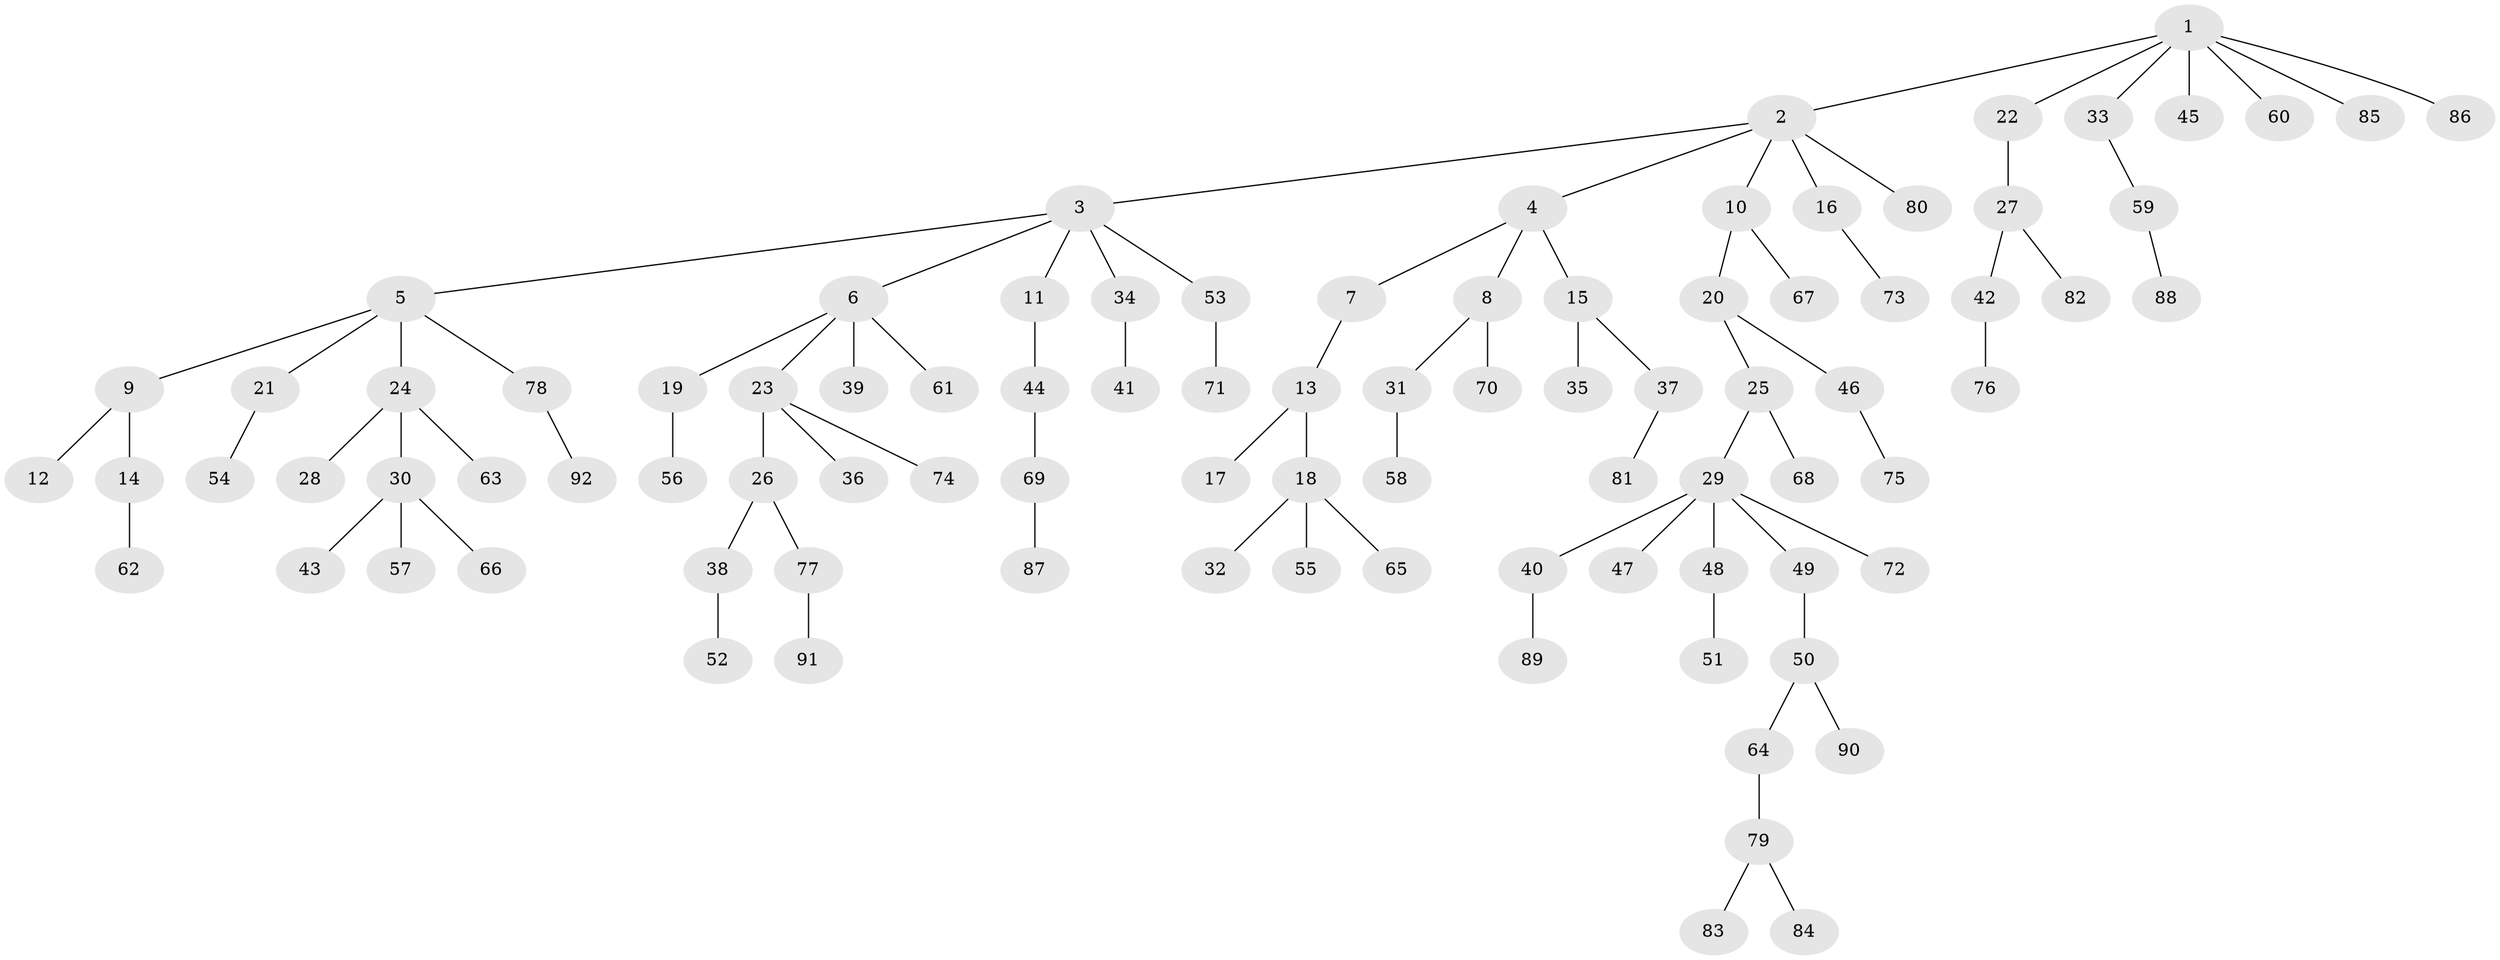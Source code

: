 // coarse degree distribution, {4: 0.046875, 5: 0.015625, 3: 0.046875, 1: 0.625, 8: 0.015625, 2: 0.234375, 22: 0.015625}
// Generated by graph-tools (version 1.1) at 2025/56/03/04/25 21:56:34]
// undirected, 92 vertices, 91 edges
graph export_dot {
graph [start="1"]
  node [color=gray90,style=filled];
  1;
  2;
  3;
  4;
  5;
  6;
  7;
  8;
  9;
  10;
  11;
  12;
  13;
  14;
  15;
  16;
  17;
  18;
  19;
  20;
  21;
  22;
  23;
  24;
  25;
  26;
  27;
  28;
  29;
  30;
  31;
  32;
  33;
  34;
  35;
  36;
  37;
  38;
  39;
  40;
  41;
  42;
  43;
  44;
  45;
  46;
  47;
  48;
  49;
  50;
  51;
  52;
  53;
  54;
  55;
  56;
  57;
  58;
  59;
  60;
  61;
  62;
  63;
  64;
  65;
  66;
  67;
  68;
  69;
  70;
  71;
  72;
  73;
  74;
  75;
  76;
  77;
  78;
  79;
  80;
  81;
  82;
  83;
  84;
  85;
  86;
  87;
  88;
  89;
  90;
  91;
  92;
  1 -- 2;
  1 -- 22;
  1 -- 33;
  1 -- 45;
  1 -- 60;
  1 -- 85;
  1 -- 86;
  2 -- 3;
  2 -- 4;
  2 -- 10;
  2 -- 16;
  2 -- 80;
  3 -- 5;
  3 -- 6;
  3 -- 11;
  3 -- 34;
  3 -- 53;
  4 -- 7;
  4 -- 8;
  4 -- 15;
  5 -- 9;
  5 -- 21;
  5 -- 24;
  5 -- 78;
  6 -- 19;
  6 -- 23;
  6 -- 39;
  6 -- 61;
  7 -- 13;
  8 -- 31;
  8 -- 70;
  9 -- 12;
  9 -- 14;
  10 -- 20;
  10 -- 67;
  11 -- 44;
  13 -- 17;
  13 -- 18;
  14 -- 62;
  15 -- 35;
  15 -- 37;
  16 -- 73;
  18 -- 32;
  18 -- 55;
  18 -- 65;
  19 -- 56;
  20 -- 25;
  20 -- 46;
  21 -- 54;
  22 -- 27;
  23 -- 26;
  23 -- 36;
  23 -- 74;
  24 -- 28;
  24 -- 30;
  24 -- 63;
  25 -- 29;
  25 -- 68;
  26 -- 38;
  26 -- 77;
  27 -- 42;
  27 -- 82;
  29 -- 40;
  29 -- 47;
  29 -- 48;
  29 -- 49;
  29 -- 72;
  30 -- 43;
  30 -- 57;
  30 -- 66;
  31 -- 58;
  33 -- 59;
  34 -- 41;
  37 -- 81;
  38 -- 52;
  40 -- 89;
  42 -- 76;
  44 -- 69;
  46 -- 75;
  48 -- 51;
  49 -- 50;
  50 -- 64;
  50 -- 90;
  53 -- 71;
  59 -- 88;
  64 -- 79;
  69 -- 87;
  77 -- 91;
  78 -- 92;
  79 -- 83;
  79 -- 84;
}
